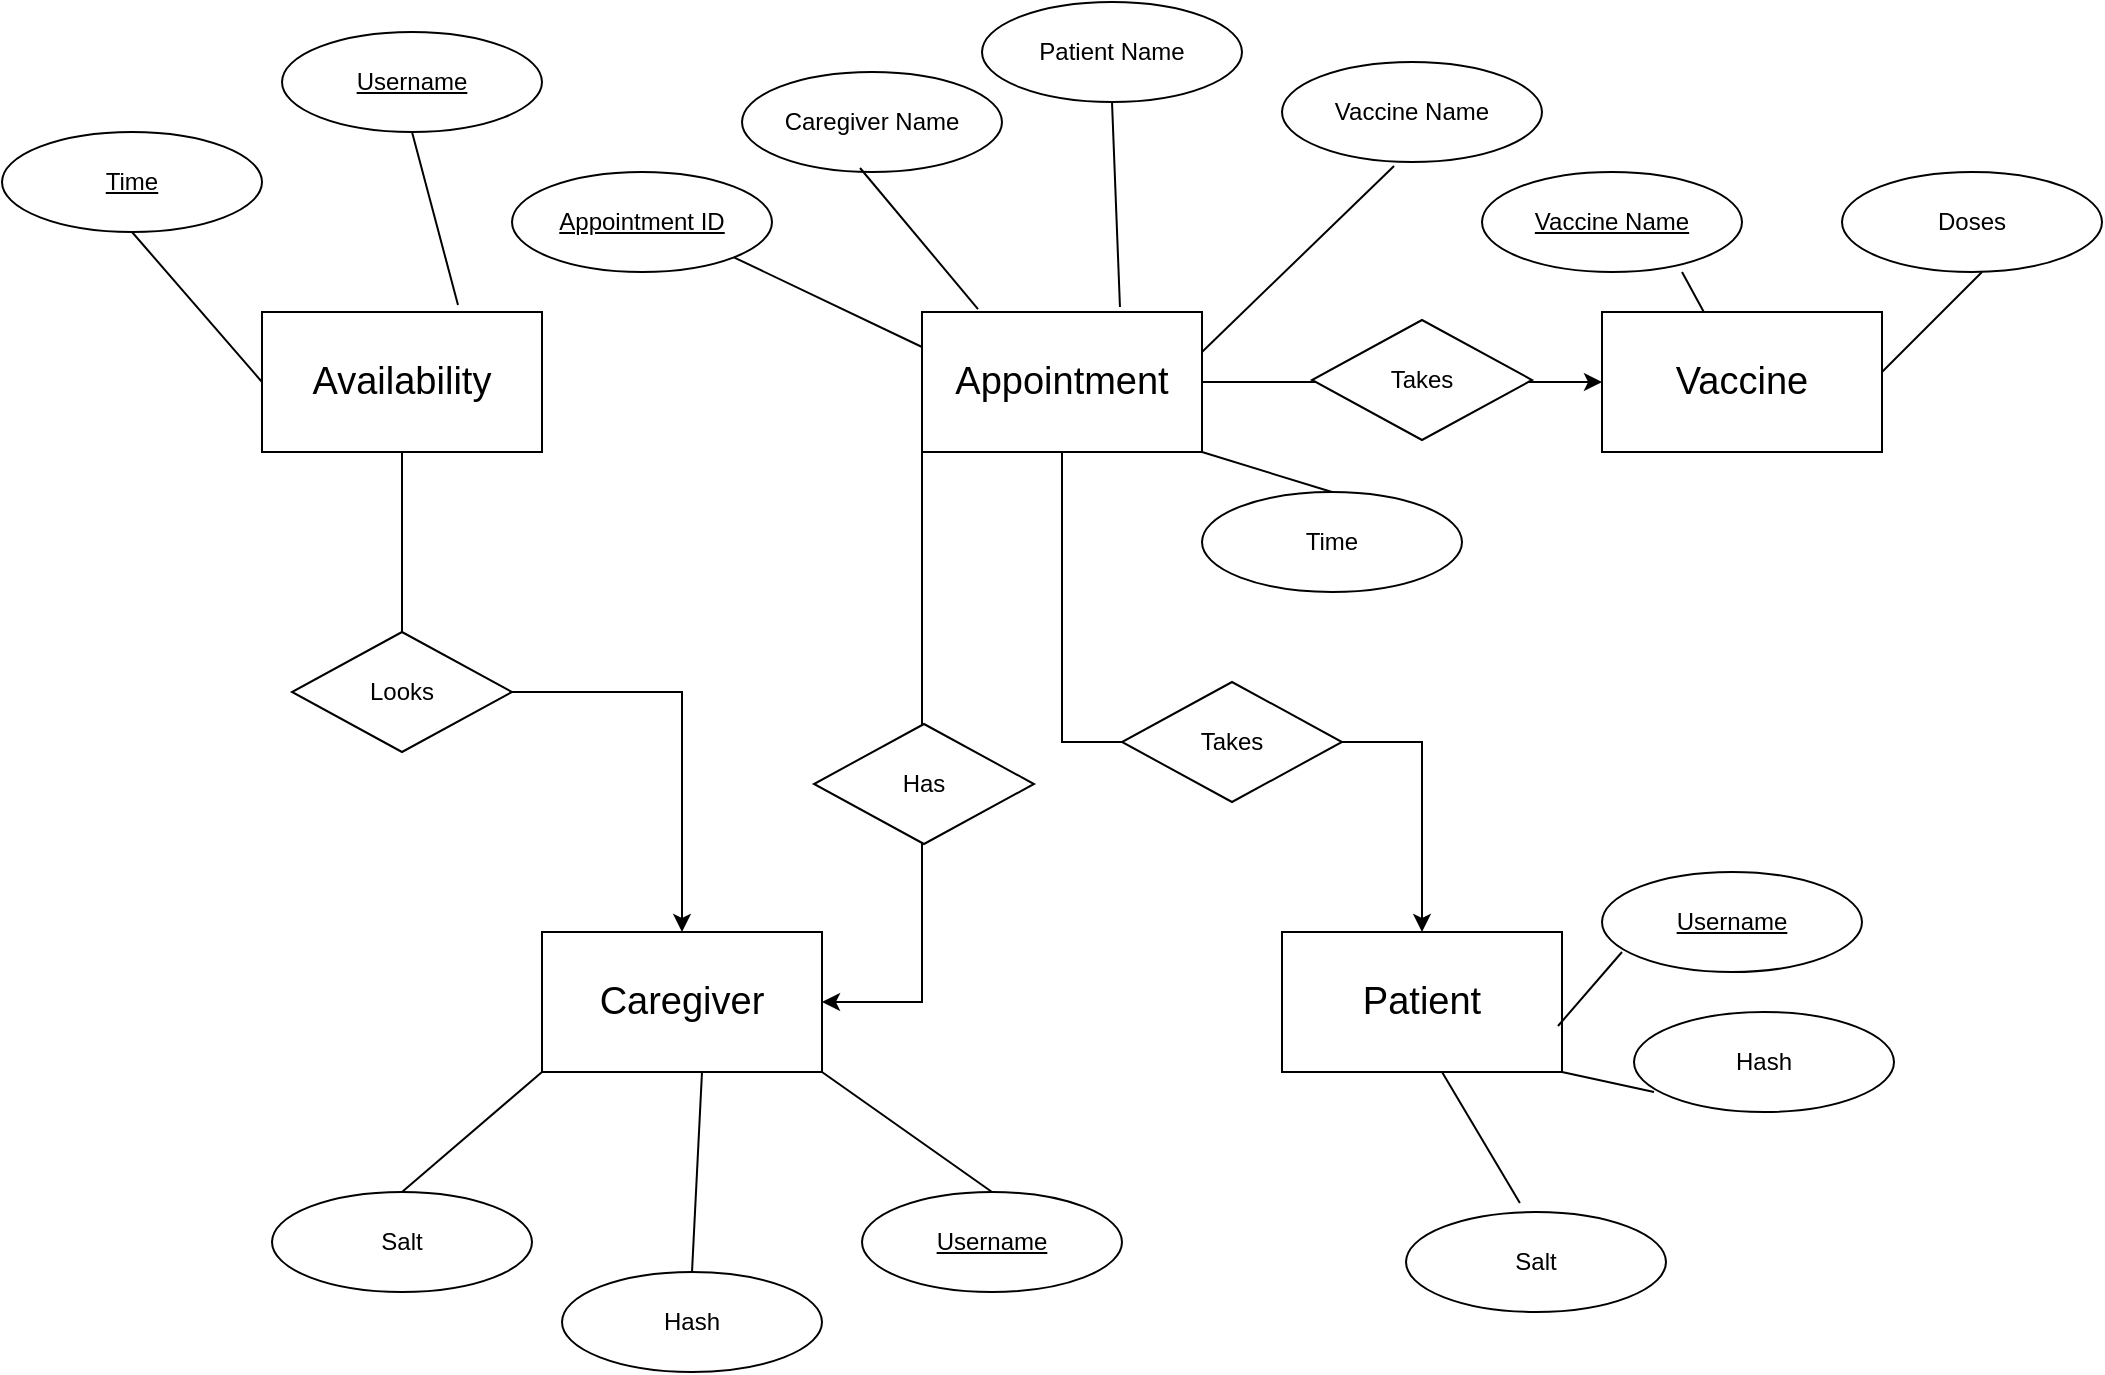 <mxfile version="22.1.4" type="device">
  <diagram name="Page-1" id="2vYwZeGbdKvME0MV8V6y">
    <mxGraphModel dx="1489" dy="769" grid="1" gridSize="10" guides="1" tooltips="1" connect="1" arrows="1" fold="1" page="1" pageScale="1" pageWidth="1100" pageHeight="850" math="0" shadow="0">
      <root>
        <mxCell id="0" />
        <mxCell id="1" parent="0" />
        <mxCell id="pHQ8c7XN6dK7GfVgj07B-7" style="edgeStyle=orthogonalEdgeStyle;rounded=0;orthogonalLoop=1;jettySize=auto;html=1;entryX=0.5;entryY=0;entryDx=0;entryDy=0;" edge="1" parent="1" source="ugLN8sUA2EvXU6RA5rcq-1" target="ugLN8sUA2EvXU6RA5rcq-3">
          <mxGeometry relative="1" as="geometry" />
        </mxCell>
        <mxCell id="ugLN8sUA2EvXU6RA5rcq-1" value="&lt;font style=&quot;font-size: 19px;&quot;&gt;Availability&lt;/font&gt;" style="rounded=0;whiteSpace=wrap;html=1;" parent="1" vertex="1">
          <mxGeometry x="130" y="205" width="140" height="70" as="geometry" />
        </mxCell>
        <mxCell id="ugLN8sUA2EvXU6RA5rcq-2" value="&lt;font style=&quot;font-size: 19px;&quot;&gt;Vaccine&lt;/font&gt;" style="rounded=0;whiteSpace=wrap;html=1;" parent="1" vertex="1">
          <mxGeometry x="800" y="205" width="140" height="70" as="geometry" />
        </mxCell>
        <mxCell id="ugLN8sUA2EvXU6RA5rcq-3" value="&lt;font style=&quot;font-size: 19px;&quot;&gt;Caregiver&lt;/font&gt;" style="rounded=0;whiteSpace=wrap;html=1;" parent="1" vertex="1">
          <mxGeometry x="270" y="515" width="140" height="70" as="geometry" />
        </mxCell>
        <mxCell id="ugLN8sUA2EvXU6RA5rcq-4" value="&lt;font style=&quot;font-size: 19px;&quot;&gt;Patient&lt;/font&gt;" style="rounded=0;whiteSpace=wrap;html=1;" parent="1" vertex="1">
          <mxGeometry x="640" y="515" width="140" height="70" as="geometry" />
        </mxCell>
        <mxCell id="ugLN8sUA2EvXU6RA5rcq-7" value="Looks" style="rhombus;whiteSpace=wrap;html=1;" parent="1" vertex="1">
          <mxGeometry x="145" y="365" width="110" height="60" as="geometry" />
        </mxCell>
        <mxCell id="pHQ8c7XN6dK7GfVgj07B-11" style="edgeStyle=orthogonalEdgeStyle;rounded=0;orthogonalLoop=1;jettySize=auto;html=1;exitX=0;exitY=1;exitDx=0;exitDy=0;entryX=1;entryY=0.5;entryDx=0;entryDy=0;" edge="1" parent="1" source="ugLN8sUA2EvXU6RA5rcq-14" target="ugLN8sUA2EvXU6RA5rcq-3">
          <mxGeometry relative="1" as="geometry" />
        </mxCell>
        <mxCell id="pHQ8c7XN6dK7GfVgj07B-13" style="edgeStyle=orthogonalEdgeStyle;rounded=0;orthogonalLoop=1;jettySize=auto;html=1;" edge="1" parent="1" source="ugLN8sUA2EvXU6RA5rcq-14" target="ugLN8sUA2EvXU6RA5rcq-4">
          <mxGeometry relative="1" as="geometry">
            <Array as="points">
              <mxPoint x="530" y="420" />
              <mxPoint x="710" y="420" />
            </Array>
          </mxGeometry>
        </mxCell>
        <mxCell id="ugLN8sUA2EvXU6RA5rcq-14" value="&lt;font style=&quot;font-size: 19px;&quot;&gt;Appointment&lt;/font&gt;" style="rounded=0;whiteSpace=wrap;html=1;" parent="1" vertex="1">
          <mxGeometry x="460" y="205" width="140" height="70" as="geometry" />
        </mxCell>
        <mxCell id="ugLN8sUA2EvXU6RA5rcq-24" value="&lt;u&gt;Time&lt;/u&gt;" style="ellipse;whiteSpace=wrap;html=1;" parent="1" vertex="1">
          <mxGeometry y="115" width="130" height="50" as="geometry" />
        </mxCell>
        <mxCell id="ugLN8sUA2EvXU6RA5rcq-26" value="" style="endArrow=none;html=1;rounded=0;exitX=0;exitY=0.5;exitDx=0;exitDy=0;entryX=0.5;entryY=1;entryDx=0;entryDy=0;" parent="1" source="ugLN8sUA2EvXU6RA5rcq-1" edge="1" target="ugLN8sUA2EvXU6RA5rcq-24">
          <mxGeometry width="50" height="50" relative="1" as="geometry">
            <mxPoint x="70" y="215" as="sourcePoint" />
            <mxPoint x="120" y="165" as="targetPoint" />
          </mxGeometry>
        </mxCell>
        <mxCell id="ugLN8sUA2EvXU6RA5rcq-28" value="&lt;u&gt;Username&lt;/u&gt;" style="ellipse;whiteSpace=wrap;html=1;" parent="1" vertex="1">
          <mxGeometry x="140" y="65" width="130" height="50" as="geometry" />
        </mxCell>
        <mxCell id="ugLN8sUA2EvXU6RA5rcq-29" value="" style="endArrow=none;html=1;rounded=0;exitX=0.7;exitY=-0.05;exitDx=0;exitDy=0;exitPerimeter=0;entryX=0.5;entryY=1;entryDx=0;entryDy=0;" parent="1" source="ugLN8sUA2EvXU6RA5rcq-1" edge="1" target="ugLN8sUA2EvXU6RA5rcq-28">
          <mxGeometry width="50" height="50" relative="1" as="geometry">
            <mxPoint x="270" y="240" as="sourcePoint" />
            <mxPoint x="260" y="165" as="targetPoint" />
          </mxGeometry>
        </mxCell>
        <mxCell id="ugLN8sUA2EvXU6RA5rcq-38" value="Caregiver Name" style="ellipse;whiteSpace=wrap;html=1;" parent="1" vertex="1">
          <mxGeometry x="370" y="85" width="130" height="50" as="geometry" />
        </mxCell>
        <mxCell id="ugLN8sUA2EvXU6RA5rcq-39" value="" style="endArrow=none;html=1;rounded=0;exitX=0.2;exitY=-0.021;exitDx=0;exitDy=0;exitPerimeter=0;entryX=0.454;entryY=0.96;entryDx=0;entryDy=0;entryPerimeter=0;" parent="1" source="ugLN8sUA2EvXU6RA5rcq-14" edge="1" target="ugLN8sUA2EvXU6RA5rcq-38">
          <mxGeometry width="50" height="50" relative="1" as="geometry">
            <mxPoint x="418" y="205" as="sourcePoint" />
            <mxPoint x="450" y="168" as="targetPoint" />
          </mxGeometry>
        </mxCell>
        <mxCell id="ugLN8sUA2EvXU6RA5rcq-40" value="&lt;u&gt;Username&lt;/u&gt;" style="ellipse;whiteSpace=wrap;html=1;" parent="1" vertex="1">
          <mxGeometry x="800" y="485" width="130" height="50" as="geometry" />
        </mxCell>
        <mxCell id="ugLN8sUA2EvXU6RA5rcq-41" value="" style="endArrow=none;html=1;rounded=0;exitX=0.7;exitY=-0.05;exitDx=0;exitDy=0;exitPerimeter=0;" parent="1" edge="1">
          <mxGeometry width="50" height="50" relative="1" as="geometry">
            <mxPoint x="778" y="562" as="sourcePoint" />
            <mxPoint x="810" y="525" as="targetPoint" />
          </mxGeometry>
        </mxCell>
        <mxCell id="ugLN8sUA2EvXU6RA5rcq-44" value="Hash" style="ellipse;whiteSpace=wrap;html=1;" parent="1" vertex="1">
          <mxGeometry x="816" y="555" width="130" height="50" as="geometry" />
        </mxCell>
        <mxCell id="ugLN8sUA2EvXU6RA5rcq-45" value="" style="endArrow=none;html=1;rounded=0;exitX=1;exitY=1;exitDx=0;exitDy=0;" parent="1" source="ugLN8sUA2EvXU6RA5rcq-4" edge="1">
          <mxGeometry width="50" height="50" relative="1" as="geometry">
            <mxPoint x="794" y="632" as="sourcePoint" />
            <mxPoint x="826" y="595" as="targetPoint" />
          </mxGeometry>
        </mxCell>
        <mxCell id="ugLN8sUA2EvXU6RA5rcq-46" value="Salt" style="ellipse;whiteSpace=wrap;html=1;" parent="1" vertex="1">
          <mxGeometry x="702" y="655" width="130" height="50" as="geometry" />
        </mxCell>
        <mxCell id="ugLN8sUA2EvXU6RA5rcq-48" value="" style="endArrow=none;html=1;rounded=0;exitX=0.438;exitY=-0.09;exitDx=0;exitDy=0;exitPerimeter=0;" parent="1" source="ugLN8sUA2EvXU6RA5rcq-46" edge="1">
          <mxGeometry width="50" height="50" relative="1" as="geometry">
            <mxPoint x="670" y="635" as="sourcePoint" />
            <mxPoint x="720" y="585" as="targetPoint" />
          </mxGeometry>
        </mxCell>
        <mxCell id="ugLN8sUA2EvXU6RA5rcq-49" value="&lt;u&gt;Username&lt;/u&gt;" style="ellipse;whiteSpace=wrap;html=1;" parent="1" vertex="1">
          <mxGeometry x="430" y="645" width="130" height="50" as="geometry" />
        </mxCell>
        <mxCell id="ugLN8sUA2EvXU6RA5rcq-50" value="Hash" style="ellipse;whiteSpace=wrap;html=1;" parent="1" vertex="1">
          <mxGeometry x="280" y="685" width="130" height="50" as="geometry" />
        </mxCell>
        <mxCell id="ugLN8sUA2EvXU6RA5rcq-51" value="Salt" style="ellipse;whiteSpace=wrap;html=1;" parent="1" vertex="1">
          <mxGeometry x="135" y="645" width="130" height="50" as="geometry" />
        </mxCell>
        <mxCell id="ugLN8sUA2EvXU6RA5rcq-52" value="" style="endArrow=none;html=1;rounded=0;exitX=0.5;exitY=0;exitDx=0;exitDy=0;" parent="1" source="ugLN8sUA2EvXU6RA5rcq-51" edge="1">
          <mxGeometry width="50" height="50" relative="1" as="geometry">
            <mxPoint x="220" y="635" as="sourcePoint" />
            <mxPoint x="270" y="585" as="targetPoint" />
          </mxGeometry>
        </mxCell>
        <mxCell id="ugLN8sUA2EvXU6RA5rcq-53" value="" style="endArrow=none;html=1;rounded=0;exitX=0.5;exitY=0;exitDx=0;exitDy=0;" parent="1" source="ugLN8sUA2EvXU6RA5rcq-50" edge="1">
          <mxGeometry width="50" height="50" relative="1" as="geometry">
            <mxPoint x="300" y="635" as="sourcePoint" />
            <mxPoint x="350" y="585" as="targetPoint" />
          </mxGeometry>
        </mxCell>
        <mxCell id="ugLN8sUA2EvXU6RA5rcq-54" value="" style="endArrow=none;html=1;rounded=0;entryX=1;entryY=1;entryDx=0;entryDy=0;exitX=0.5;exitY=0;exitDx=0;exitDy=0;" parent="1" source="ugLN8sUA2EvXU6RA5rcq-49" target="ugLN8sUA2EvXU6RA5rcq-3" edge="1">
          <mxGeometry width="50" height="50" relative="1" as="geometry">
            <mxPoint x="470" y="615" as="sourcePoint" />
            <mxPoint x="520" y="565" as="targetPoint" />
          </mxGeometry>
        </mxCell>
        <mxCell id="ugLN8sUA2EvXU6RA5rcq-55" value="&lt;u&gt;Vaccine Name&lt;/u&gt;" style="ellipse;whiteSpace=wrap;html=1;" parent="1" vertex="1">
          <mxGeometry x="740" y="135" width="130" height="50" as="geometry" />
        </mxCell>
        <mxCell id="ugLN8sUA2EvXU6RA5rcq-57" value="Doses" style="ellipse;whiteSpace=wrap;html=1;" parent="1" vertex="1">
          <mxGeometry x="920" y="135" width="130" height="50" as="geometry" />
        </mxCell>
        <mxCell id="ugLN8sUA2EvXU6RA5rcq-58" value="" style="endArrow=none;html=1;rounded=0;" parent="1" source="ugLN8sUA2EvXU6RA5rcq-2" edge="1">
          <mxGeometry width="50" height="50" relative="1" as="geometry">
            <mxPoint x="790" y="235" as="sourcePoint" />
            <mxPoint x="840" y="185" as="targetPoint" />
          </mxGeometry>
        </mxCell>
        <mxCell id="ugLN8sUA2EvXU6RA5rcq-59" value="" style="endArrow=none;html=1;rounded=0;" parent="1" edge="1">
          <mxGeometry width="50" height="50" relative="1" as="geometry">
            <mxPoint x="940" y="235" as="sourcePoint" />
            <mxPoint x="990" y="185" as="targetPoint" />
          </mxGeometry>
        </mxCell>
        <mxCell id="ugLN8sUA2EvXU6RA5rcq-60" value="Patient Name" style="ellipse;whiteSpace=wrap;html=1;" parent="1" vertex="1">
          <mxGeometry x="490" y="50" width="130" height="50" as="geometry" />
        </mxCell>
        <mxCell id="ugLN8sUA2EvXU6RA5rcq-61" value="" style="endArrow=none;html=1;rounded=0;exitX=0.707;exitY=-0.036;exitDx=0;exitDy=0;exitPerimeter=0;entryX=0.5;entryY=1;entryDx=0;entryDy=0;" parent="1" source="ugLN8sUA2EvXU6RA5rcq-14" target="ugLN8sUA2EvXU6RA5rcq-60" edge="1">
          <mxGeometry width="50" height="50" relative="1" as="geometry">
            <mxPoint x="560" y="225" as="sourcePoint" />
            <mxPoint x="610" y="175" as="targetPoint" />
          </mxGeometry>
        </mxCell>
        <mxCell id="ugLN8sUA2EvXU6RA5rcq-62" value="&lt;u&gt;Appointment ID&lt;/u&gt;" style="ellipse;whiteSpace=wrap;html=1;" parent="1" vertex="1">
          <mxGeometry x="255" y="135" width="130" height="50" as="geometry" />
        </mxCell>
        <mxCell id="ugLN8sUA2EvXU6RA5rcq-64" value="Time" style="ellipse;whiteSpace=wrap;html=1;" parent="1" vertex="1">
          <mxGeometry x="600" y="295" width="130" height="50" as="geometry" />
        </mxCell>
        <mxCell id="ugLN8sUA2EvXU6RA5rcq-65" value="" style="endArrow=none;html=1;rounded=0;exitX=0.5;exitY=0;exitDx=0;exitDy=0;entryX=1;entryY=1;entryDx=0;entryDy=0;" parent="1" source="ugLN8sUA2EvXU6RA5rcq-64" target="ugLN8sUA2EvXU6RA5rcq-14" edge="1">
          <mxGeometry width="50" height="50" relative="1" as="geometry">
            <mxPoint x="590" y="305" as="sourcePoint" />
            <mxPoint x="640" y="255" as="targetPoint" />
          </mxGeometry>
        </mxCell>
        <mxCell id="ugLN8sUA2EvXU6RA5rcq-66" value="Vaccine Name" style="ellipse;whiteSpace=wrap;html=1;" parent="1" vertex="1">
          <mxGeometry x="640" y="80" width="130" height="50" as="geometry" />
        </mxCell>
        <mxCell id="ugLN8sUA2EvXU6RA5rcq-67" value="" style="endArrow=none;html=1;rounded=0;entryX=0.431;entryY=1.04;entryDx=0;entryDy=0;entryPerimeter=0;" parent="1" target="ugLN8sUA2EvXU6RA5rcq-66" edge="1">
          <mxGeometry width="50" height="50" relative="1" as="geometry">
            <mxPoint x="600" y="225" as="sourcePoint" />
            <mxPoint x="620" y="205" as="targetPoint" />
          </mxGeometry>
        </mxCell>
        <mxCell id="pHQ8c7XN6dK7GfVgj07B-1" value="" style="endArrow=classic;html=1;rounded=0;entryX=0;entryY=0.5;entryDx=0;entryDy=0;" edge="1" parent="1" target="ugLN8sUA2EvXU6RA5rcq-2">
          <mxGeometry width="50" height="50" relative="1" as="geometry">
            <mxPoint x="600" y="240" as="sourcePoint" />
            <mxPoint x="650" y="190" as="targetPoint" />
          </mxGeometry>
        </mxCell>
        <mxCell id="ugLN8sUA2EvXU6RA5rcq-71" value="Takes" style="rhombus;whiteSpace=wrap;html=1;" parent="1" vertex="1">
          <mxGeometry x="655" y="209" width="110" height="60" as="geometry" />
        </mxCell>
        <mxCell id="pHQ8c7XN6dK7GfVgj07B-2" value="Takes" style="rhombus;whiteSpace=wrap;html=1;" vertex="1" parent="1">
          <mxGeometry x="560" y="390" width="110" height="60" as="geometry" />
        </mxCell>
        <mxCell id="pHQ8c7XN6dK7GfVgj07B-12" value="Has" style="rhombus;whiteSpace=wrap;html=1;" vertex="1" parent="1">
          <mxGeometry x="406" y="411" width="110" height="60" as="geometry" />
        </mxCell>
        <mxCell id="pHQ8c7XN6dK7GfVgj07B-15" value="" style="endArrow=none;html=1;rounded=0;exitX=0;exitY=0.25;exitDx=0;exitDy=0;entryX=1;entryY=1;entryDx=0;entryDy=0;" edge="1" parent="1" source="ugLN8sUA2EvXU6RA5rcq-14" target="ugLN8sUA2EvXU6RA5rcq-62">
          <mxGeometry width="50" height="50" relative="1" as="geometry">
            <mxPoint x="350" y="260" as="sourcePoint" />
            <mxPoint x="400" y="210" as="targetPoint" />
          </mxGeometry>
        </mxCell>
      </root>
    </mxGraphModel>
  </diagram>
</mxfile>
